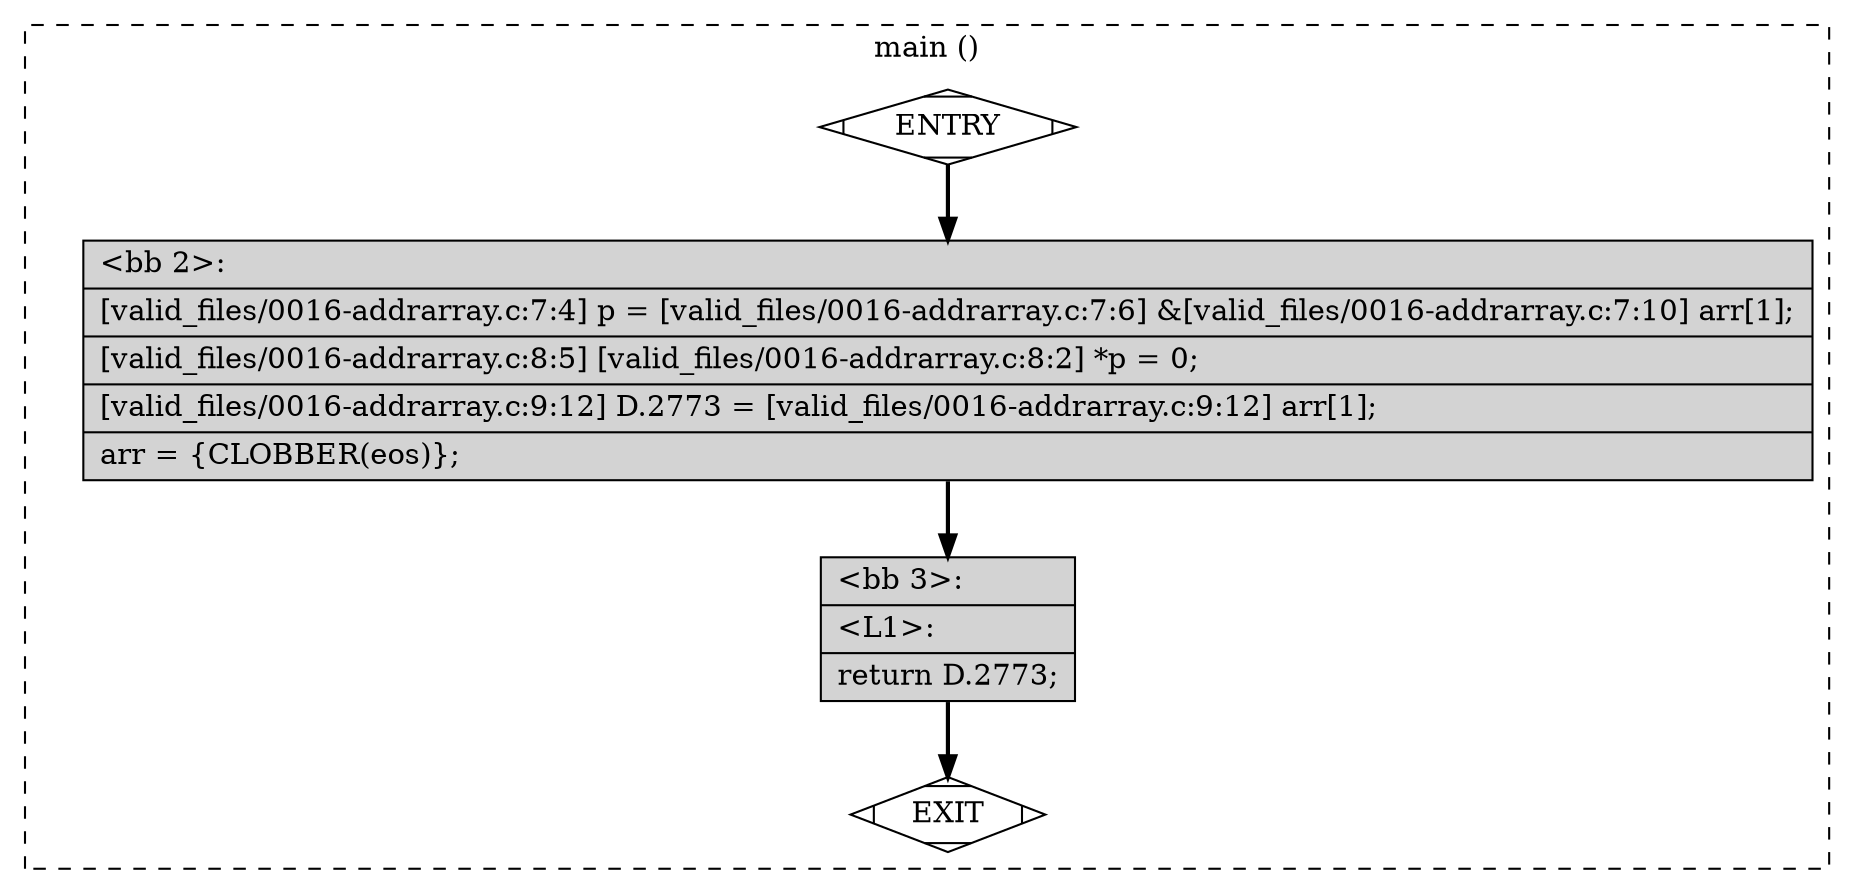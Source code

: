 digraph "a-0016-addrarray.c.015t.cfg" {
overlap=false;
subgraph "cluster_main" {
	style="dashed";
	color="black";
	label="main ()";
	fn_0_basic_block_0 [shape=Mdiamond,style=filled,fillcolor=white,label="ENTRY"];

	fn_0_basic_block_1 [shape=Mdiamond,style=filled,fillcolor=white,label="EXIT"];

	fn_0_basic_block_2 [shape=record,style=filled,fillcolor=lightgrey,label="{\<bb\ 2\>:\l\
|[valid_files/0016-addrarray.c:7:4]\ p\ =\ [valid_files/0016-addrarray.c:7:6]\ &[valid_files/0016-addrarray.c:7:10]\ arr[1];\l\
|[valid_files/0016-addrarray.c:8:5]\ [valid_files/0016-addrarray.c:8:2]\ *p\ =\ 0;\l\
|[valid_files/0016-addrarray.c:9:12]\ D.2773\ =\ [valid_files/0016-addrarray.c:9:12]\ arr[1];\l\
|arr\ =\ \{CLOBBER(eos)\};\l\
}"];

	fn_0_basic_block_3 [shape=record,style=filled,fillcolor=lightgrey,label="{\<bb\ 3\>:\l\
|\<L1\>:\l\
|return\ D.2773;\l\
}"];

	fn_0_basic_block_0:s -> fn_0_basic_block_2:n [style="solid,bold",color=black,weight=100,constraint=true];
	fn_0_basic_block_2:s -> fn_0_basic_block_3:n [style="solid,bold",color=black,weight=100,constraint=true];
	fn_0_basic_block_3:s -> fn_0_basic_block_1:n [style="solid,bold",color=black,weight=10,constraint=true];
	fn_0_basic_block_0:s -> fn_0_basic_block_1:n [style="invis",constraint=true];
}
}
